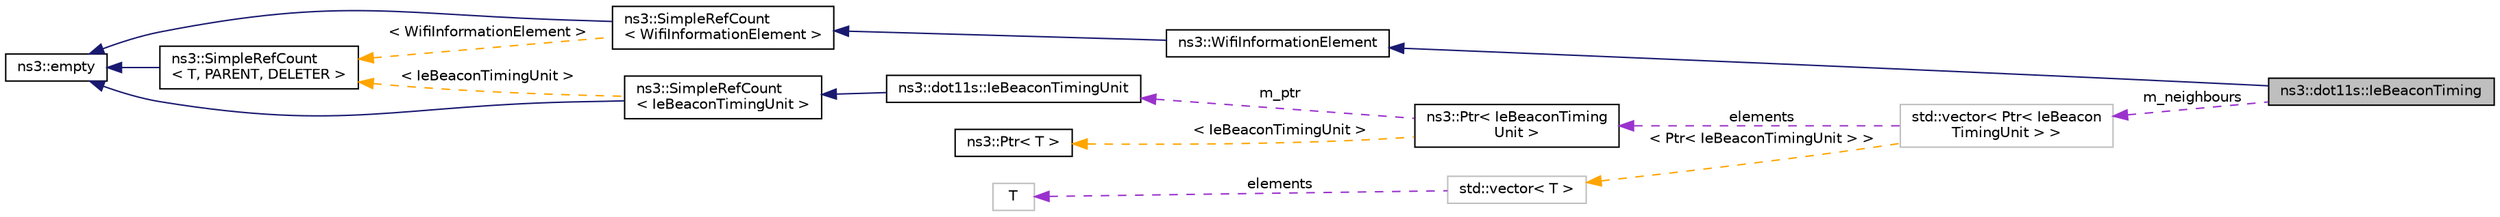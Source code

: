 digraph "ns3::dot11s::IeBeaconTiming"
{
 // LATEX_PDF_SIZE
  edge [fontname="Helvetica",fontsize="10",labelfontname="Helvetica",labelfontsize="10"];
  node [fontname="Helvetica",fontsize="10",shape=record];
  rankdir="LR";
  Node1 [label="ns3::dot11s::IeBeaconTiming",height=0.2,width=0.4,color="black", fillcolor="grey75", style="filled", fontcolor="black",tooltip="See 7.3.2.89 of 802.11s draft 2.07."];
  Node2 -> Node1 [dir="back",color="midnightblue",fontsize="10",style="solid",fontname="Helvetica"];
  Node2 [label="ns3::WifiInformationElement",height=0.2,width=0.4,color="black", fillcolor="white", style="filled",URL="$classns3_1_1_wifi_information_element.html",tooltip="Information element, as defined in 802.11-2007 standard."];
  Node3 -> Node2 [dir="back",color="midnightblue",fontsize="10",style="solid",fontname="Helvetica"];
  Node3 [label="ns3::SimpleRefCount\l\< WifiInformationElement \>",height=0.2,width=0.4,color="black", fillcolor="white", style="filled",URL="$classns3_1_1_simple_ref_count.html",tooltip=" "];
  Node4 -> Node3 [dir="back",color="midnightblue",fontsize="10",style="solid",fontname="Helvetica"];
  Node4 [label="ns3::empty",height=0.2,width=0.4,color="black", fillcolor="white", style="filled",URL="$classns3_1_1empty.html",tooltip="make Callback use a separate empty type"];
  Node5 -> Node3 [dir="back",color="orange",fontsize="10",style="dashed",label=" \< WifiInformationElement \>" ,fontname="Helvetica"];
  Node5 [label="ns3::SimpleRefCount\l\< T, PARENT, DELETER \>",height=0.2,width=0.4,color="black", fillcolor="white", style="filled",URL="$classns3_1_1_simple_ref_count.html",tooltip="A template-based reference counting class."];
  Node4 -> Node5 [dir="back",color="midnightblue",fontsize="10",style="solid",fontname="Helvetica"];
  Node6 -> Node1 [dir="back",color="darkorchid3",fontsize="10",style="dashed",label=" m_neighbours" ,fontname="Helvetica"];
  Node6 [label="std::vector\< Ptr\< IeBeacon\lTimingUnit \> \>",height=0.2,width=0.4,color="grey75", fillcolor="white", style="filled",tooltip=" "];
  Node7 -> Node6 [dir="back",color="darkorchid3",fontsize="10",style="dashed",label=" elements" ,fontname="Helvetica"];
  Node7 [label="ns3::Ptr\< IeBeaconTiming\lUnit \>",height=0.2,width=0.4,color="black", fillcolor="white", style="filled",URL="$classns3_1_1_ptr.html",tooltip=" "];
  Node8 -> Node7 [dir="back",color="darkorchid3",fontsize="10",style="dashed",label=" m_ptr" ,fontname="Helvetica"];
  Node8 [label="ns3::dot11s::IeBeaconTimingUnit",height=0.2,width=0.4,color="black", fillcolor="white", style="filled",URL="$classns3_1_1dot11s_1_1_ie_beacon_timing_unit.html",tooltip="Information element describing one unit of beacon timing element."];
  Node9 -> Node8 [dir="back",color="midnightblue",fontsize="10",style="solid",fontname="Helvetica"];
  Node9 [label="ns3::SimpleRefCount\l\< IeBeaconTimingUnit \>",height=0.2,width=0.4,color="black", fillcolor="white", style="filled",URL="$classns3_1_1_simple_ref_count.html",tooltip=" "];
  Node4 -> Node9 [dir="back",color="midnightblue",fontsize="10",style="solid",fontname="Helvetica"];
  Node5 -> Node9 [dir="back",color="orange",fontsize="10",style="dashed",label=" \< IeBeaconTimingUnit \>" ,fontname="Helvetica"];
  Node10 -> Node7 [dir="back",color="orange",fontsize="10",style="dashed",label=" \< IeBeaconTimingUnit \>" ,fontname="Helvetica"];
  Node10 [label="ns3::Ptr\< T \>",height=0.2,width=0.4,color="black", fillcolor="white", style="filled",URL="$classns3_1_1_ptr.html",tooltip="Smart pointer class similar to boost::intrusive_ptr."];
  Node11 -> Node6 [dir="back",color="orange",fontsize="10",style="dashed",label=" \< Ptr\< IeBeaconTimingUnit \> \>" ,fontname="Helvetica"];
  Node11 [label="std::vector\< T \>",height=0.2,width=0.4,color="grey75", fillcolor="white", style="filled",tooltip=" "];
  Node12 -> Node11 [dir="back",color="darkorchid3",fontsize="10",style="dashed",label=" elements" ,fontname="Helvetica"];
  Node12 [label="T",height=0.2,width=0.4,color="grey75", fillcolor="white", style="filled",tooltip=" "];
}
